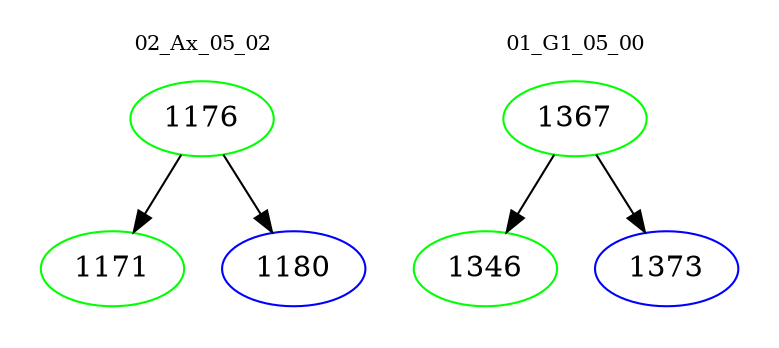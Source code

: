 digraph{
subgraph cluster_0 {
color = white
label = "02_Ax_05_02";
fontsize=10;
T0_1176 [label="1176", color="green"]
T0_1176 -> T0_1171 [color="black"]
T0_1171 [label="1171", color="green"]
T0_1176 -> T0_1180 [color="black"]
T0_1180 [label="1180", color="blue"]
}
subgraph cluster_1 {
color = white
label = "01_G1_05_00";
fontsize=10;
T1_1367 [label="1367", color="green"]
T1_1367 -> T1_1346 [color="black"]
T1_1346 [label="1346", color="green"]
T1_1367 -> T1_1373 [color="black"]
T1_1373 [label="1373", color="blue"]
}
}
